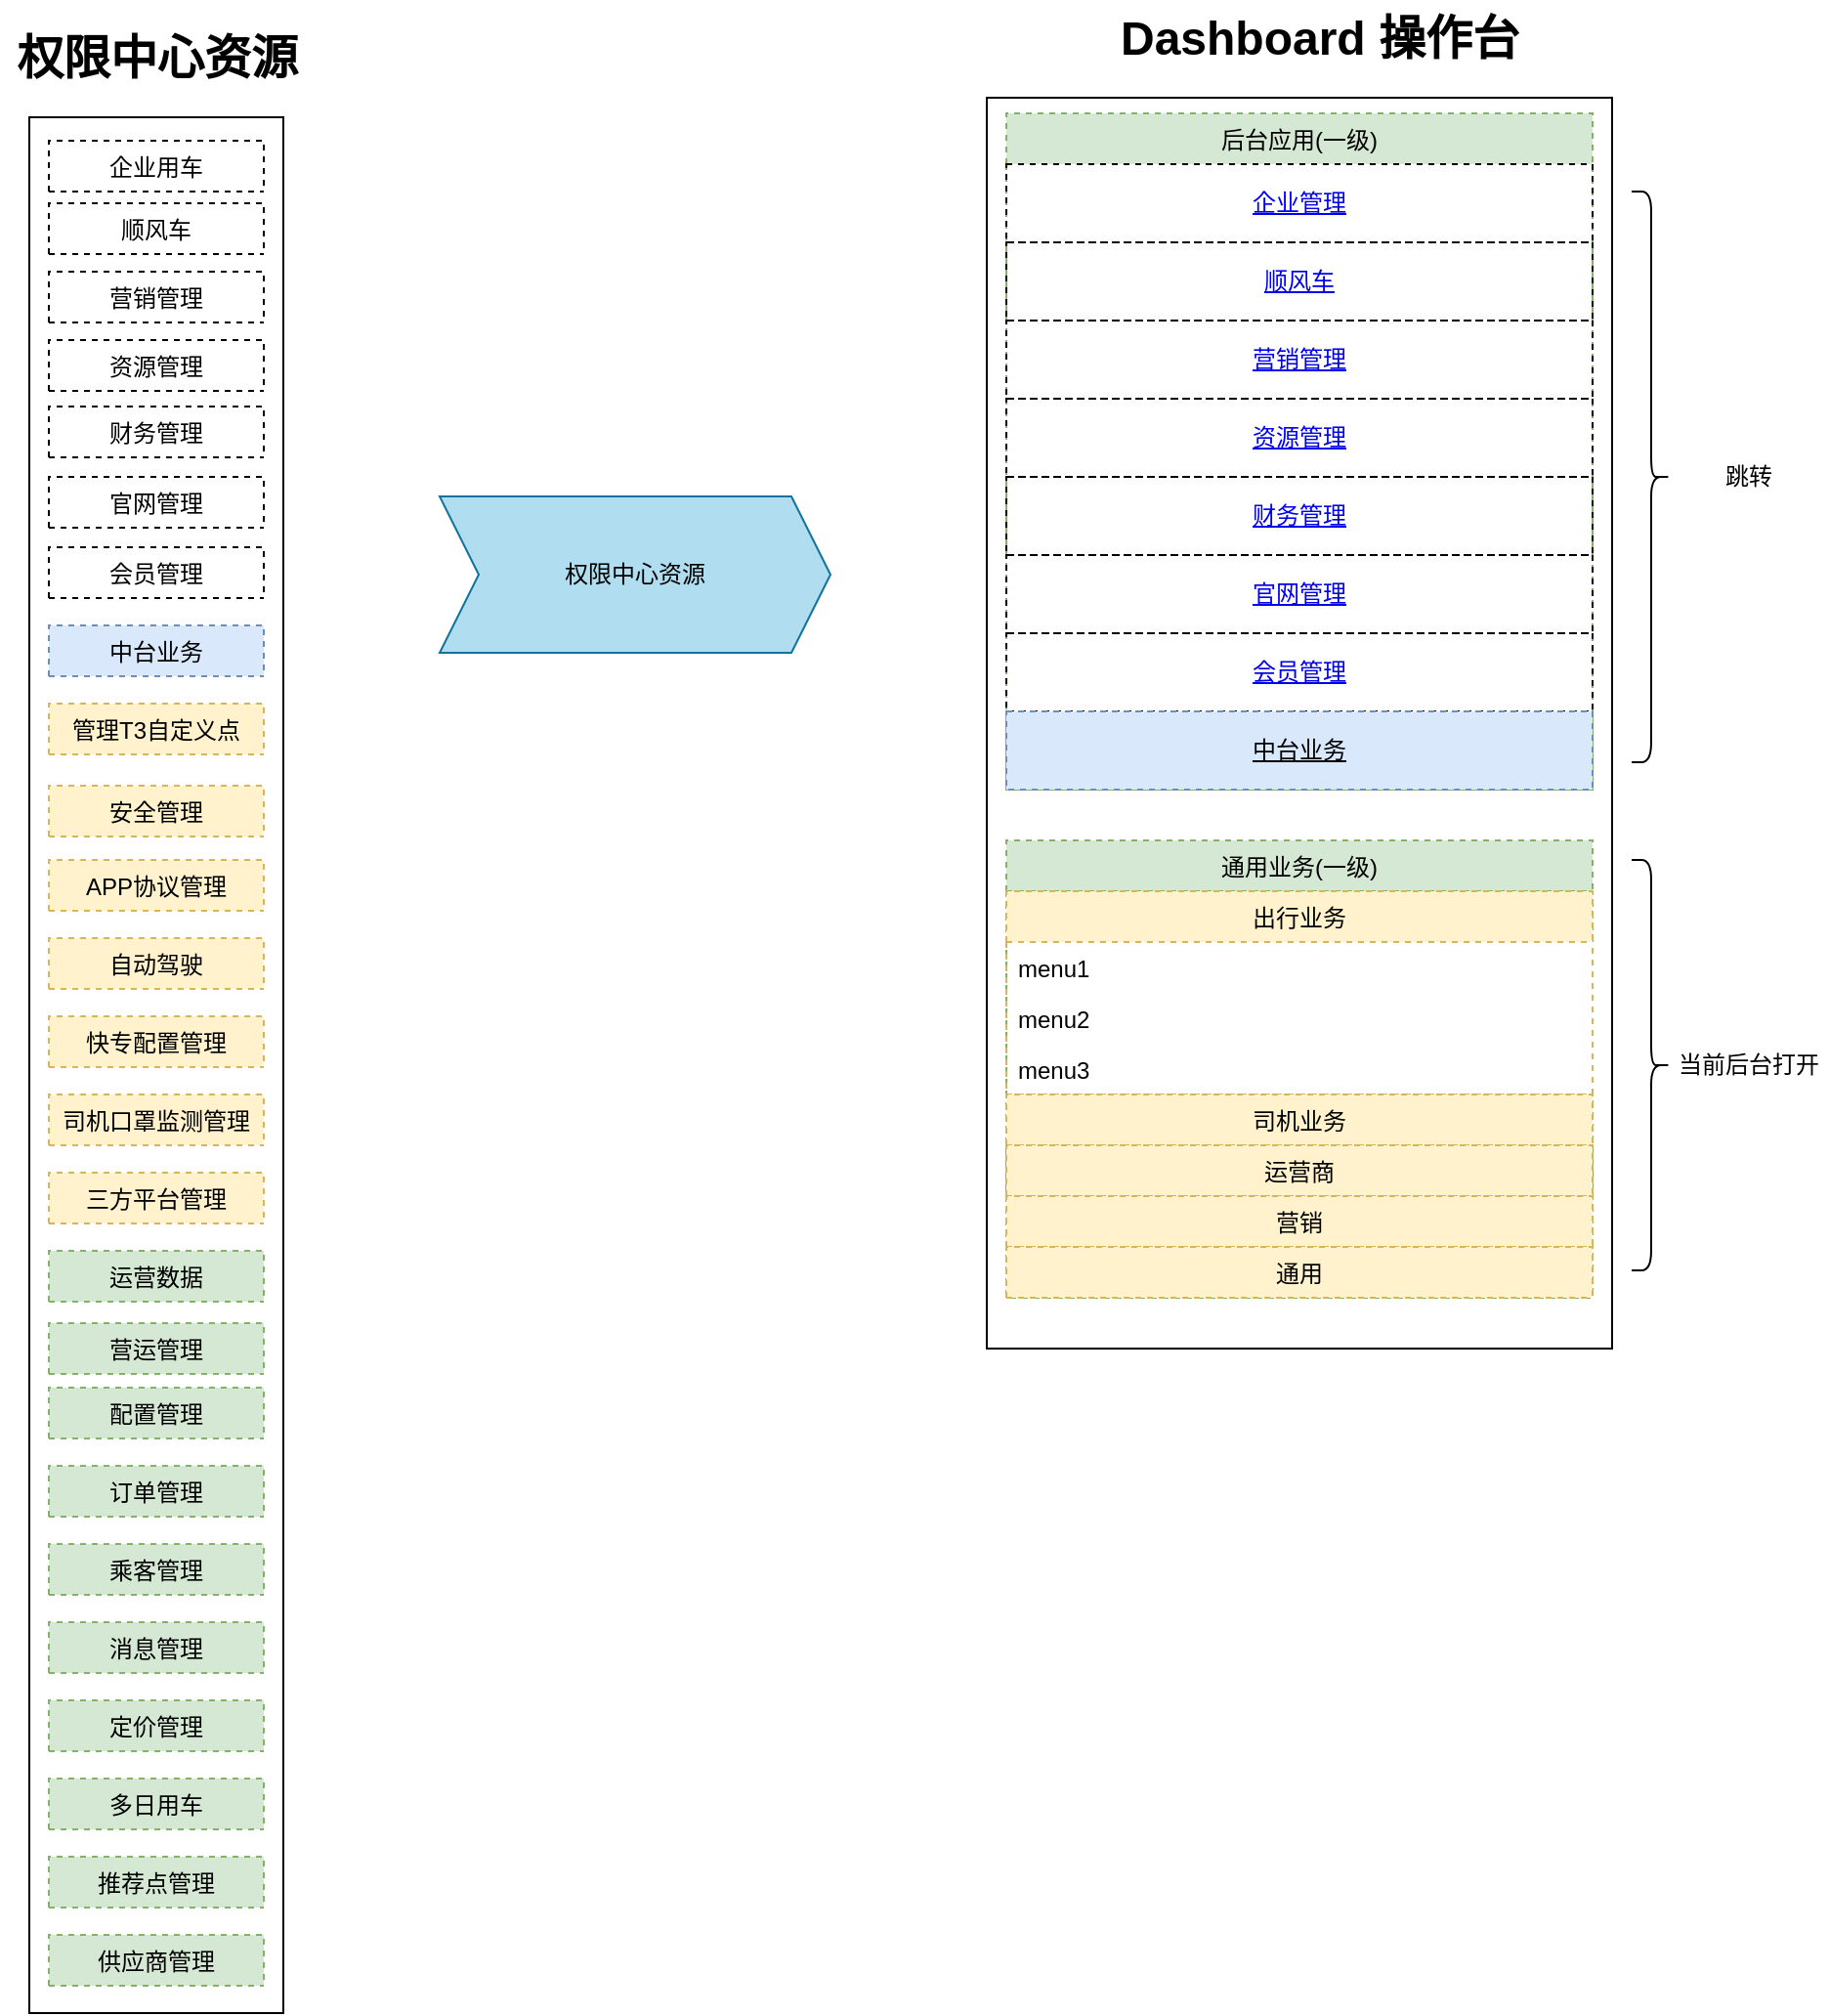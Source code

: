 <mxfile version="14.6.6" type="device"><diagram name="Page-1" id="9f46799a-70d6-7492-0946-bef42562c5a5"><mxGraphModel dx="1186" dy="1496" grid="1" gridSize="10" guides="1" tooltips="1" connect="1" arrows="1" fold="1" page="1" pageScale="1" pageWidth="1100" pageHeight="850" background="#ffffff" math="0" shadow="0"><root><mxCell id="0"/><mxCell id="1" parent="0"/><mxCell id="B4yOyPnlUr20ly3BL5Dv-3" value="" style="rounded=0;whiteSpace=wrap;html=1;" parent="1" vertex="1"><mxGeometry x="50" y="50" width="130" height="970" as="geometry"/></mxCell><mxCell id="B4yOyPnlUr20ly3BL5Dv-14" value="企业用车" style="swimlane;fontStyle=0;childLayout=stackLayout;horizontal=1;startSize=26;fillColor=none;horizontalStack=0;resizeParent=1;resizeParentMax=0;resizeLast=0;collapsible=1;marginBottom=0;dashed=1;" parent="1" vertex="1" collapsed="1"><mxGeometry x="60" y="62" width="110" height="26" as="geometry"><mxRectangle x="60" y="62" width="300" height="66" as="alternateBounds"/></mxGeometry></mxCell><UserObject label="企业用车" link="http://10.3.97.249/t3-web-companyLines/" id="B4yOyPnlUr20ly3BL5Dv-72"><mxCell style="text;html=1;strokeColor=none;fillColor=none;whiteSpace=wrap;align=right;verticalAlign=middle;fontColor=#0000EE;fontStyle=4;" parent="B4yOyPnlUr20ly3BL5Dv-14" vertex="1"><mxGeometry y="26" width="110" height="40" as="geometry"/></mxCell></UserObject><mxCell id="B4yOyPnlUr20ly3BL5Dv-48" value="顺风车" style="swimlane;fontStyle=0;childLayout=stackLayout;horizontal=1;startSize=26;fillColor=none;horizontalStack=0;resizeParent=1;resizeParentMax=0;resizeLast=0;collapsible=1;marginBottom=0;dashed=1;" parent="1" vertex="1" collapsed="1"><mxGeometry x="60" y="94" width="110" height="26" as="geometry"><mxRectangle x="60" y="130" width="300" height="66" as="alternateBounds"/></mxGeometry></mxCell><UserObject label="顺风车" link="https://www.draw.io" id="B4yOyPnlUr20ly3BL5Dv-77"><mxCell style="text;html=1;strokeColor=none;fillColor=none;whiteSpace=wrap;align=right;verticalAlign=middle;fontColor=#0000EE;fontStyle=4;" parent="B4yOyPnlUr20ly3BL5Dv-48" vertex="1"><mxGeometry y="26" width="110" height="40" as="geometry"/></mxCell></UserObject><mxCell id="B4yOyPnlUr20ly3BL5Dv-52" value="营销管理" style="swimlane;fontStyle=0;childLayout=stackLayout;horizontal=1;startSize=26;fillColor=none;horizontalStack=0;resizeParent=1;resizeParentMax=0;resizeLast=0;collapsible=1;marginBottom=0;dashed=1;" parent="1" vertex="1" collapsed="1"><mxGeometry x="60" y="129" width="110" height="26" as="geometry"><mxRectangle x="60" y="129" width="300" height="66" as="alternateBounds"/></mxGeometry></mxCell><UserObject label="营销管理" link="https://www.draw.io" id="B4yOyPnlUr20ly3BL5Dv-78"><mxCell style="text;html=1;strokeColor=none;fillColor=none;whiteSpace=wrap;align=right;verticalAlign=middle;fontColor=#0000EE;fontStyle=4;" parent="B4yOyPnlUr20ly3BL5Dv-52" vertex="1"><mxGeometry y="26" width="110" height="40" as="geometry"/></mxCell></UserObject><mxCell id="B4yOyPnlUr20ly3BL5Dv-56" value="资源管理" style="swimlane;fontStyle=0;childLayout=stackLayout;horizontal=1;startSize=26;fillColor=none;horizontalStack=0;resizeParent=1;resizeParentMax=0;resizeLast=0;collapsible=1;marginBottom=0;dashed=1;" parent="1" vertex="1" collapsed="1"><mxGeometry x="60" y="164" width="110" height="26" as="geometry"><mxRectangle x="60" y="200" width="300" height="66" as="alternateBounds"/></mxGeometry></mxCell><UserObject label="资源管理" link="https://www.draw.io" id="B4yOyPnlUr20ly3BL5Dv-79"><mxCell style="text;html=1;strokeColor=none;fillColor=none;whiteSpace=wrap;align=right;verticalAlign=middle;fontColor=#0000EE;fontStyle=4;" parent="B4yOyPnlUr20ly3BL5Dv-56" vertex="1"><mxGeometry y="26" width="110" height="40" as="geometry"/></mxCell></UserObject><mxCell id="B4yOyPnlUr20ly3BL5Dv-60" value="财务管理" style="swimlane;fontStyle=0;childLayout=stackLayout;horizontal=1;startSize=26;fillColor=none;horizontalStack=0;resizeParent=1;resizeParentMax=0;resizeLast=0;collapsible=1;marginBottom=0;dashed=1;" parent="1" vertex="1" collapsed="1"><mxGeometry x="60" y="198" width="110" height="26" as="geometry"><mxRectangle x="60" y="234" width="300" height="66" as="alternateBounds"/></mxGeometry></mxCell><UserObject label="财务管理" link="https://www.draw.io" id="B4yOyPnlUr20ly3BL5Dv-80"><mxCell style="text;html=1;strokeColor=none;fillColor=none;whiteSpace=wrap;align=right;verticalAlign=middle;fontColor=#0000EE;fontStyle=4;" parent="B4yOyPnlUr20ly3BL5Dv-60" vertex="1"><mxGeometry y="26" width="110" height="40" as="geometry"/></mxCell></UserObject><mxCell id="B4yOyPnlUr20ly3BL5Dv-64" value="官网管理" style="swimlane;fontStyle=0;childLayout=stackLayout;horizontal=1;startSize=26;fillColor=none;horizontalStack=0;resizeParent=1;resizeParentMax=0;resizeLast=0;collapsible=1;marginBottom=0;dashed=1;" parent="1" vertex="1" collapsed="1"><mxGeometry x="60" y="234" width="110" height="26" as="geometry"><mxRectangle x="60" y="270" width="300" height="66" as="alternateBounds"/></mxGeometry></mxCell><UserObject label="官网管理" link="https://www.draw.io" id="B4yOyPnlUr20ly3BL5Dv-81"><mxCell style="text;html=1;strokeColor=none;fillColor=none;whiteSpace=wrap;align=right;verticalAlign=middle;fontColor=#0000EE;fontStyle=4;" parent="B4yOyPnlUr20ly3BL5Dv-64" vertex="1"><mxGeometry y="26" width="110" height="40" as="geometry"/></mxCell></UserObject><mxCell id="B4yOyPnlUr20ly3BL5Dv-68" value="中台业务" style="swimlane;fontStyle=0;childLayout=stackLayout;horizontal=1;startSize=26;fillColor=#dae8fc;horizontalStack=0;resizeParent=1;resizeParentMax=0;resizeLast=0;collapsible=1;marginBottom=0;dashed=1;strokeColor=#6c8ebf;" parent="1" vertex="1" collapsed="1"><mxGeometry x="60" y="310" width="110" height="26" as="geometry"><mxRectangle x="60" y="310" width="300" height="66" as="alternateBounds"/></mxGeometry></mxCell><UserObject label="原通用业务" link="https://www.draw.io" id="B4yOyPnlUr20ly3BL5Dv-82"><mxCell style="text;html=1;strokeColor=none;fillColor=none;whiteSpace=wrap;align=right;verticalAlign=middle;fontColor=#0000EE;fontStyle=4;" parent="B4yOyPnlUr20ly3BL5Dv-68" vertex="1"><mxGeometry y="26" width="110" height="40" as="geometry"/></mxCell></UserObject><mxCell id="B4yOyPnlUr20ly3BL5Dv-83" value="管理T3自定义点" style="swimlane;fontStyle=0;childLayout=stackLayout;horizontal=1;startSize=26;fillColor=#fff2cc;horizontalStack=0;resizeParent=1;resizeParentMax=0;resizeLast=0;collapsible=1;marginBottom=0;dashed=1;strokeColor=#d6b656;" parent="1" vertex="1" collapsed="1"><mxGeometry x="60" y="350" width="110" height="26" as="geometry"><mxRectangle x="60" y="350" width="300" height="106" as="alternateBounds"/></mxGeometry></mxCell><UserObject label="自定义区域" link="https://www.draw.io" id="B4yOyPnlUr20ly3BL5Dv-84"><mxCell style="text;html=1;strokeColor=none;fillColor=none;whiteSpace=wrap;align=right;verticalAlign=middle;fontColor=#0000EE;fontStyle=4;" parent="B4yOyPnlUr20ly3BL5Dv-83" vertex="1"><mxGeometry y="26" width="110" height="40" as="geometry"/></mxCell></UserObject><UserObject label="自定义上车点" link="https://www.draw.io" id="B4yOyPnlUr20ly3BL5Dv-93"><mxCell style="text;html=1;strokeColor=none;fillColor=none;whiteSpace=wrap;align=right;verticalAlign=middle;fontColor=#0000EE;fontStyle=4;" parent="B4yOyPnlUr20ly3BL5Dv-83" vertex="1"><mxGeometry y="66" width="110" height="40" as="geometry"/></mxCell></UserObject><mxCell id="B4yOyPnlUr20ly3BL5Dv-90" value="安全管理" style="swimlane;fontStyle=0;childLayout=stackLayout;horizontal=1;startSize=26;fillColor=#fff2cc;horizontalStack=0;resizeParent=1;resizeParentMax=0;resizeLast=0;collapsible=1;marginBottom=0;dashed=1;strokeColor=#d6b656;" parent="1" vertex="1" collapsed="1"><mxGeometry x="60" y="392" width="110" height="26" as="geometry"><mxRectangle x="60" y="392" width="300" height="106" as="alternateBounds"/></mxGeometry></mxCell><UserObject label="行车事件规则" link="https://www.draw.io" id="B4yOyPnlUr20ly3BL5Dv-92"><mxCell style="text;html=1;strokeColor=none;fillColor=none;whiteSpace=wrap;align=right;verticalAlign=middle;fontColor=#0000EE;fontStyle=4;" parent="B4yOyPnlUr20ly3BL5Dv-90" vertex="1"><mxGeometry y="26" width="110" height="40" as="geometry"/></mxCell></UserObject><UserObject label="行车事件管理" link="https://www.draw.io" id="B4yOyPnlUr20ly3BL5Dv-91"><mxCell style="text;html=1;strokeColor=none;fillColor=none;whiteSpace=wrap;align=right;verticalAlign=middle;fontColor=#0000EE;fontStyle=4;" parent="B4yOyPnlUr20ly3BL5Dv-90" vertex="1"><mxGeometry y="66" width="110" height="40" as="geometry"/></mxCell></UserObject><mxCell id="B4yOyPnlUr20ly3BL5Dv-94" value="APP协议管理" style="swimlane;fontStyle=0;childLayout=stackLayout;horizontal=1;startSize=26;fillColor=#fff2cc;horizontalStack=0;resizeParent=1;resizeParentMax=0;resizeLast=0;collapsible=1;marginBottom=0;dashed=1;strokeColor=#d6b656;" parent="1" vertex="1" collapsed="1"><mxGeometry x="60" y="430" width="110" height="26" as="geometry"><mxRectangle x="60" y="430" width="300" height="106" as="alternateBounds"/></mxGeometry></mxCell><UserObject label="目录管理" link="https://www.draw.io" id="B4yOyPnlUr20ly3BL5Dv-95"><mxCell style="text;html=1;strokeColor=none;fillColor=none;whiteSpace=wrap;align=right;verticalAlign=middle;fontColor=#0000EE;fontStyle=4;" parent="B4yOyPnlUr20ly3BL5Dv-94" vertex="1"><mxGeometry y="26" width="110" height="40" as="geometry"/></mxCell></UserObject><UserObject label="协议管理" link="https://www.draw.io" id="B4yOyPnlUr20ly3BL5Dv-96"><mxCell style="text;html=1;strokeColor=none;fillColor=none;whiteSpace=wrap;align=right;verticalAlign=middle;fontColor=#0000EE;fontStyle=4;" parent="B4yOyPnlUr20ly3BL5Dv-94" vertex="1"><mxGeometry y="66" width="110" height="40" as="geometry"/></mxCell></UserObject><mxCell id="B4yOyPnlUr20ly3BL5Dv-101" value="自动驾驶" style="swimlane;fontStyle=0;childLayout=stackLayout;horizontal=1;startSize=26;fillColor=#fff2cc;horizontalStack=0;resizeParent=1;resizeParentMax=0;resizeLast=0;collapsible=1;marginBottom=0;dashed=1;strokeColor=#d6b656;" parent="1" vertex="1" collapsed="1"><mxGeometry x="60" y="470" width="110" height="26" as="geometry"><mxRectangle x="60" y="470" width="300" height="106" as="alternateBounds"/></mxGeometry></mxCell><UserObject label="区域管理" link="https://www.draw.io" id="B4yOyPnlUr20ly3BL5Dv-102"><mxCell style="text;html=1;strokeColor=none;fillColor=none;whiteSpace=wrap;align=right;verticalAlign=middle;fontColor=#0000EE;fontStyle=4;" parent="B4yOyPnlUr20ly3BL5Dv-101" vertex="1"><mxGeometry y="26" width="110" height="40" as="geometry"/></mxCell></UserObject><UserObject label="用户群管理" link="https://www.draw.io" id="B4yOyPnlUr20ly3BL5Dv-103"><mxCell style="text;html=1;strokeColor=none;fillColor=none;whiteSpace=wrap;align=right;verticalAlign=middle;fontColor=#0000EE;fontStyle=4;" parent="B4yOyPnlUr20ly3BL5Dv-101" vertex="1"><mxGeometry y="66" width="110" height="40" as="geometry"/></mxCell></UserObject><mxCell id="B4yOyPnlUr20ly3BL5Dv-107" value="快专配置管理" style="swimlane;fontStyle=0;childLayout=stackLayout;horizontal=1;startSize=26;fillColor=#fff2cc;horizontalStack=0;resizeParent=1;resizeParentMax=0;resizeLast=0;collapsible=1;marginBottom=0;dashed=1;strokeColor=#d6b656;" parent="1" vertex="1" collapsed="1"><mxGeometry x="60" y="510" width="110" height="26" as="geometry"><mxRectangle x="60" y="510" width="300" height="66" as="alternateBounds"/></mxGeometry></mxCell><UserObject label="取消原因管理" link="https://www.draw.io" id="B4yOyPnlUr20ly3BL5Dv-108"><mxCell style="text;html=1;strokeColor=none;fillColor=none;whiteSpace=wrap;align=right;verticalAlign=middle;fontColor=#0000EE;fontStyle=4;" parent="B4yOyPnlUr20ly3BL5Dv-107" vertex="1"><mxGeometry y="26" width="110" height="40" as="geometry"/></mxCell></UserObject><mxCell id="B4yOyPnlUr20ly3BL5Dv-110" value="司机口罩监测管理" style="swimlane;fontStyle=0;childLayout=stackLayout;horizontal=1;startSize=26;fillColor=#fff2cc;horizontalStack=0;resizeParent=1;resizeParentMax=0;resizeLast=0;collapsible=1;marginBottom=0;dashed=1;strokeColor=#d6b656;" parent="1" vertex="1" collapsed="1"><mxGeometry x="60" y="550" width="110" height="26" as="geometry"><mxRectangle x="60" y="550" width="300" height="106" as="alternateBounds"/></mxGeometry></mxCell><UserObject label="汇总统计数据" link="https://www.draw.io" id="B4yOyPnlUr20ly3BL5Dv-111"><mxCell style="text;html=1;strokeColor=none;fillColor=none;whiteSpace=wrap;align=right;verticalAlign=middle;fontColor=#0000EE;fontStyle=4;" parent="B4yOyPnlUr20ly3BL5Dv-110" vertex="1"><mxGeometry y="26" width="110" height="40" as="geometry"/></mxCell></UserObject><UserObject label="详细数据" link="https://www.draw.io" id="B4yOyPnlUr20ly3BL5Dv-112"><mxCell style="text;html=1;strokeColor=none;fillColor=none;whiteSpace=wrap;align=right;verticalAlign=middle;fontColor=#0000EE;fontStyle=4;" parent="B4yOyPnlUr20ly3BL5Dv-110" vertex="1"><mxGeometry y="66" width="110" height="40" as="geometry"/></mxCell></UserObject><mxCell id="B4yOyPnlUr20ly3BL5Dv-113" value="三方平台管理" style="swimlane;fontStyle=0;childLayout=stackLayout;horizontal=1;startSize=26;fillColor=#fff2cc;horizontalStack=0;resizeParent=1;resizeParentMax=0;resizeLast=0;collapsible=1;marginBottom=0;dashed=1;strokeColor=#d6b656;" parent="1" vertex="1" collapsed="1"><mxGeometry x="60" y="590" width="110" height="26" as="geometry"><mxRectangle x="60" y="590" width="300" height="106" as="alternateBounds"/></mxGeometry></mxCell><UserObject label="电子围栏过滤管理" link="https://www.draw.io" id="B4yOyPnlUr20ly3BL5Dv-114"><mxCell style="text;html=1;strokeColor=none;fillColor=none;whiteSpace=wrap;align=right;verticalAlign=middle;fontColor=#0000EE;fontStyle=4;" parent="B4yOyPnlUr20ly3BL5Dv-113" vertex="1"><mxGeometry y="26" width="110" height="40" as="geometry"/></mxCell></UserObject><UserObject label="三方平台开城管理" link="https://www.draw.io" id="B4yOyPnlUr20ly3BL5Dv-115"><mxCell style="text;html=1;strokeColor=none;fillColor=none;whiteSpace=wrap;align=right;verticalAlign=middle;fontColor=#0000EE;fontStyle=4;" parent="B4yOyPnlUr20ly3BL5Dv-113" vertex="1"><mxGeometry y="66" width="110" height="40" as="geometry"/></mxCell></UserObject><mxCell id="B4yOyPnlUr20ly3BL5Dv-118" value="运营数据" style="swimlane;fontStyle=0;childLayout=stackLayout;horizontal=1;startSize=26;fillColor=#d5e8d4;horizontalStack=0;resizeParent=1;resizeParentMax=0;resizeLast=0;collapsible=1;marginBottom=0;dashed=1;strokeColor=#82b366;" parent="1" vertex="1" collapsed="1"><mxGeometry x="60" y="630" width="110" height="26" as="geometry"><mxRectangle x="280" y="510" width="300" height="66" as="alternateBounds"/></mxGeometry></mxCell><UserObject label="运营地图" link="https://www.draw.io" id="B4yOyPnlUr20ly3BL5Dv-119"><mxCell style="text;html=1;strokeColor=none;fillColor=none;whiteSpace=wrap;align=right;verticalAlign=middle;fontColor=#0000EE;fontStyle=4;" parent="B4yOyPnlUr20ly3BL5Dv-118" vertex="1"><mxGeometry y="26" width="110" height="40" as="geometry"/></mxCell></UserObject><mxCell id="B4yOyPnlUr20ly3BL5Dv-130" value="营运管理" style="swimlane;fontStyle=0;childLayout=stackLayout;horizontal=1;startSize=26;fillColor=#d5e8d4;horizontalStack=0;resizeParent=1;resizeParentMax=0;resizeLast=0;collapsible=1;marginBottom=0;dashed=1;strokeColor=#82b366;" parent="1" vertex="1" collapsed="1"><mxGeometry x="60" y="667" width="110" height="26" as="geometry"><mxRectangle x="280" y="510" width="300" height="66" as="alternateBounds"/></mxGeometry></mxCell><UserObject label="运营地图" link="https://www.draw.io" id="B4yOyPnlUr20ly3BL5Dv-131"><mxCell style="text;html=1;strokeColor=none;fillColor=none;whiteSpace=wrap;align=right;verticalAlign=middle;fontColor=#0000EE;fontStyle=4;" parent="B4yOyPnlUr20ly3BL5Dv-130" vertex="1"><mxGeometry y="26" width="110" height="40" as="geometry"/></mxCell></UserObject><mxCell id="B4yOyPnlUr20ly3BL5Dv-133" value="配置管理" style="swimlane;fontStyle=0;childLayout=stackLayout;horizontal=1;startSize=26;fillColor=#d5e8d4;horizontalStack=0;resizeParent=1;resizeParentMax=0;resizeLast=0;collapsible=1;marginBottom=0;dashed=1;strokeColor=#82b366;" parent="1" vertex="1" collapsed="1"><mxGeometry x="60" y="700" width="110" height="26" as="geometry"><mxRectangle x="280" y="510" width="300" height="66" as="alternateBounds"/></mxGeometry></mxCell><UserObject label="运营地图" link="https://www.draw.io" id="B4yOyPnlUr20ly3BL5Dv-134"><mxCell style="text;html=1;strokeColor=none;fillColor=none;whiteSpace=wrap;align=right;verticalAlign=middle;fontColor=#0000EE;fontStyle=4;" parent="B4yOyPnlUr20ly3BL5Dv-133" vertex="1"><mxGeometry y="26" width="110" height="40" as="geometry"/></mxCell></UserObject><mxCell id="B4yOyPnlUr20ly3BL5Dv-135" value="订单管理" style="swimlane;fontStyle=0;childLayout=stackLayout;horizontal=1;startSize=26;fillColor=#d5e8d4;horizontalStack=0;resizeParent=1;resizeParentMax=0;resizeLast=0;collapsible=1;marginBottom=0;dashed=1;strokeColor=#82b366;" parent="1" vertex="1" collapsed="1"><mxGeometry x="60" y="740" width="110" height="26" as="geometry"><mxRectangle x="60" y="740" width="300" height="66" as="alternateBounds"/></mxGeometry></mxCell><UserObject label="运营地图" link="https://www.draw.io" id="B4yOyPnlUr20ly3BL5Dv-136"><mxCell style="text;html=1;strokeColor=none;fillColor=none;whiteSpace=wrap;align=right;verticalAlign=middle;fontColor=#0000EE;fontStyle=4;" parent="B4yOyPnlUr20ly3BL5Dv-135" vertex="1"><mxGeometry y="26" width="110" height="40" as="geometry"/></mxCell></UserObject><mxCell id="B4yOyPnlUr20ly3BL5Dv-137" value="乘客管理" style="swimlane;fontStyle=0;childLayout=stackLayout;horizontal=1;startSize=26;fillColor=#d5e8d4;horizontalStack=0;resizeParent=1;resizeParentMax=0;resizeLast=0;collapsible=1;marginBottom=0;dashed=1;strokeColor=#82b366;" parent="1" vertex="1" collapsed="1"><mxGeometry x="60" y="780" width="110" height="26" as="geometry"><mxRectangle x="280" y="510" width="300" height="66" as="alternateBounds"/></mxGeometry></mxCell><UserObject label="运营地图" link="https://www.draw.io" id="B4yOyPnlUr20ly3BL5Dv-138"><mxCell style="text;html=1;strokeColor=none;fillColor=none;whiteSpace=wrap;align=right;verticalAlign=middle;fontColor=#0000EE;fontStyle=4;" parent="B4yOyPnlUr20ly3BL5Dv-137" vertex="1"><mxGeometry y="26" width="110" height="40" as="geometry"/></mxCell></UserObject><mxCell id="B4yOyPnlUr20ly3BL5Dv-139" value="消息管理" style="swimlane;fontStyle=0;childLayout=stackLayout;horizontal=1;startSize=26;fillColor=#d5e8d4;horizontalStack=0;resizeParent=1;resizeParentMax=0;resizeLast=0;collapsible=1;marginBottom=0;dashed=1;strokeColor=#82b366;" parent="1" vertex="1" collapsed="1"><mxGeometry x="60" y="820" width="110" height="26" as="geometry"><mxRectangle x="280" y="510" width="300" height="66" as="alternateBounds"/></mxGeometry></mxCell><UserObject label="运营地图" link="https://www.draw.io" id="B4yOyPnlUr20ly3BL5Dv-140"><mxCell style="text;html=1;strokeColor=none;fillColor=none;whiteSpace=wrap;align=right;verticalAlign=middle;fontColor=#0000EE;fontStyle=4;" parent="B4yOyPnlUr20ly3BL5Dv-139" vertex="1"><mxGeometry y="26" width="110" height="40" as="geometry"/></mxCell></UserObject><mxCell id="B4yOyPnlUr20ly3BL5Dv-141" value="定价管理" style="swimlane;fontStyle=0;childLayout=stackLayout;horizontal=1;startSize=26;fillColor=#d5e8d4;horizontalStack=0;resizeParent=1;resizeParentMax=0;resizeLast=0;collapsible=1;marginBottom=0;dashed=1;strokeColor=#82b366;" parent="1" vertex="1" collapsed="1"><mxGeometry x="60" y="860" width="110" height="26" as="geometry"><mxRectangle x="280" y="510" width="300" height="66" as="alternateBounds"/></mxGeometry></mxCell><UserObject label="运营地图" link="https://www.draw.io" id="B4yOyPnlUr20ly3BL5Dv-142"><mxCell style="text;html=1;strokeColor=none;fillColor=none;whiteSpace=wrap;align=right;verticalAlign=middle;fontColor=#0000EE;fontStyle=4;" parent="B4yOyPnlUr20ly3BL5Dv-141" vertex="1"><mxGeometry y="26" width="110" height="40" as="geometry"/></mxCell></UserObject><mxCell id="B4yOyPnlUr20ly3BL5Dv-143" value="多日用车" style="swimlane;fontStyle=0;childLayout=stackLayout;horizontal=1;startSize=26;fillColor=#d5e8d4;horizontalStack=0;resizeParent=1;resizeParentMax=0;resizeLast=0;collapsible=1;marginBottom=0;dashed=1;strokeColor=#82b366;" parent="1" vertex="1" collapsed="1"><mxGeometry x="60" y="900" width="110" height="26" as="geometry"><mxRectangle x="280" y="510" width="300" height="66" as="alternateBounds"/></mxGeometry></mxCell><UserObject label="运营地图" link="https://www.draw.io" id="B4yOyPnlUr20ly3BL5Dv-144"><mxCell style="text;html=1;strokeColor=none;fillColor=none;whiteSpace=wrap;align=right;verticalAlign=middle;fontColor=#0000EE;fontStyle=4;" parent="B4yOyPnlUr20ly3BL5Dv-143" vertex="1"><mxGeometry y="26" width="110" height="40" as="geometry"/></mxCell></UserObject><mxCell id="B4yOyPnlUr20ly3BL5Dv-145" value="推荐点管理" style="swimlane;fontStyle=0;childLayout=stackLayout;horizontal=1;startSize=26;fillColor=#d5e8d4;horizontalStack=0;resizeParent=1;resizeParentMax=0;resizeLast=0;collapsible=1;marginBottom=0;dashed=1;strokeColor=#82b366;" parent="1" vertex="1" collapsed="1"><mxGeometry x="60" y="940" width="110" height="26" as="geometry"><mxRectangle x="280" y="510" width="300" height="66" as="alternateBounds"/></mxGeometry></mxCell><UserObject label="运营地图" link="https://www.draw.io" id="B4yOyPnlUr20ly3BL5Dv-146"><mxCell style="text;html=1;strokeColor=none;fillColor=none;whiteSpace=wrap;align=right;verticalAlign=middle;fontColor=#0000EE;fontStyle=4;" parent="B4yOyPnlUr20ly3BL5Dv-145" vertex="1"><mxGeometry y="26" width="110" height="40" as="geometry"/></mxCell></UserObject><mxCell id="B4yOyPnlUr20ly3BL5Dv-147" value="供应商管理" style="swimlane;fontStyle=0;childLayout=stackLayout;horizontal=1;startSize=26;fillColor=#d5e8d4;horizontalStack=0;resizeParent=1;resizeParentMax=0;resizeLast=0;collapsible=1;marginBottom=0;dashed=1;strokeColor=#82b366;" parent="1" vertex="1" collapsed="1"><mxGeometry x="60" y="980" width="110" height="26" as="geometry"><mxRectangle x="280" y="510" width="300" height="66" as="alternateBounds"/></mxGeometry></mxCell><UserObject label="运营地图" link="https://www.draw.io" id="B4yOyPnlUr20ly3BL5Dv-148"><mxCell style="text;html=1;strokeColor=none;fillColor=none;whiteSpace=wrap;align=right;verticalAlign=middle;fontColor=#0000EE;fontStyle=4;" parent="B4yOyPnlUr20ly3BL5Dv-147" vertex="1"><mxGeometry y="26" width="110" height="40" as="geometry"/></mxCell></UserObject><mxCell id="B4yOyPnlUr20ly3BL5Dv-176" value="" style="rounded=0;whiteSpace=wrap;html=1;" parent="1" vertex="1"><mxGeometry x="540" y="40" width="320" height="640" as="geometry"/></mxCell><mxCell id="B4yOyPnlUr20ly3BL5Dv-177" value="后台应用(一级)" style="swimlane;fontStyle=0;childLayout=stackLayout;horizontal=1;startSize=26;fillColor=#d5e8d4;horizontalStack=0;resizeParent=1;resizeParentMax=0;resizeLast=0;collapsible=1;marginBottom=0;dashed=1;strokeColor=#82b366;" parent="1" vertex="1"><mxGeometry x="550" y="48" width="300" height="346" as="geometry"><mxRectangle x="680" y="128" width="110" height="26" as="alternateBounds"/></mxGeometry></mxCell><UserObject label="企业管理" link="http://10.3.97.249/t3-web-companyLines/" id="B4yOyPnlUr20ly3BL5Dv-178"><mxCell style="text;html=1;fillColor=none;whiteSpace=wrap;align=center;verticalAlign=middle;fontColor=#0000EE;fontStyle=4;dashed=1;strokeColor=#000000;" parent="B4yOyPnlUr20ly3BL5Dv-177" vertex="1"><mxGeometry y="26" width="300" height="40" as="geometry"/></mxCell></UserObject><UserObject label="顺风车" link="http://10.3.97.249/t3-web-companyLines/" id="B4yOyPnlUr20ly3BL5Dv-248"><mxCell style="text;html=1;fillColor=none;whiteSpace=wrap;align=center;verticalAlign=middle;fontColor=#0000EE;fontStyle=4;dashed=1;strokeColor=#000000;" parent="B4yOyPnlUr20ly3BL5Dv-177" vertex="1"><mxGeometry y="66" width="300" height="40" as="geometry"/></mxCell></UserObject><UserObject label="营销管理" link="http://10.3.97.249/t3-web-companyLines/" id="B4yOyPnlUr20ly3BL5Dv-252"><mxCell style="text;html=1;fillColor=none;whiteSpace=wrap;align=center;verticalAlign=middle;fontColor=#0000EE;fontStyle=4;dashed=1;strokeColor=#000000;" parent="B4yOyPnlUr20ly3BL5Dv-177" vertex="1"><mxGeometry y="106" width="300" height="40" as="geometry"/></mxCell></UserObject><UserObject label="资源管理" link="http://10.3.97.249/t3-web-companyLines/" id="B4yOyPnlUr20ly3BL5Dv-250"><mxCell style="text;html=1;fillColor=none;whiteSpace=wrap;align=center;verticalAlign=middle;fontColor=#0000EE;fontStyle=4;dashed=1;strokeColor=#000000;" parent="B4yOyPnlUr20ly3BL5Dv-177" vertex="1"><mxGeometry y="146" width="300" height="40" as="geometry"/></mxCell></UserObject><UserObject label="财务管理" link="http://10.3.97.249/t3-web-companyLines/" id="B4yOyPnlUr20ly3BL5Dv-255"><mxCell style="text;html=1;fillColor=none;whiteSpace=wrap;align=center;verticalAlign=middle;fontColor=#0000EE;fontStyle=4;dashed=1;strokeColor=#000000;" parent="B4yOyPnlUr20ly3BL5Dv-177" vertex="1"><mxGeometry y="186" width="300" height="40" as="geometry"/></mxCell></UserObject><UserObject label="官网管理" link="http://10.3.97.249/t3-web-companyLines/" id="B4yOyPnlUr20ly3BL5Dv-256"><mxCell style="text;html=1;fillColor=none;whiteSpace=wrap;align=center;verticalAlign=middle;fontColor=#0000EE;fontStyle=4;dashed=1;strokeColor=#000000;" parent="B4yOyPnlUr20ly3BL5Dv-177" vertex="1"><mxGeometry y="226" width="300" height="40" as="geometry"/></mxCell></UserObject><UserObject label="会员管理" link="http://10.3.97.249/t3-web-companyLines/" id="B4yOyPnlUr20ly3BL5Dv-257"><mxCell style="text;html=1;fillColor=none;whiteSpace=wrap;align=center;verticalAlign=middle;fontColor=#0000EE;fontStyle=4;dashed=1;strokeColor=#000000;" parent="B4yOyPnlUr20ly3BL5Dv-177" vertex="1"><mxGeometry y="266" width="300" height="40" as="geometry"/></mxCell></UserObject><UserObject label="中台业务" link="http://10.3.97.249/t3-web-companyLines/" id="B4yOyPnlUr20ly3BL5Dv-249"><mxCell style="text;html=1;fillColor=#dae8fc;whiteSpace=wrap;align=center;verticalAlign=middle;fontStyle=4;dashed=1;strokeColor=#6c8ebf;" parent="B4yOyPnlUr20ly3BL5Dv-177" vertex="1"><mxGeometry y="306" width="300" height="40" as="geometry"/></mxCell></UserObject><mxCell id="B4yOyPnlUr20ly3BL5Dv-253" value="会员管理" style="swimlane;fontStyle=0;childLayout=stackLayout;horizontal=1;startSize=26;fillColor=none;horizontalStack=0;resizeParent=1;resizeParentMax=0;resizeLast=0;collapsible=1;marginBottom=0;dashed=1;" parent="1" vertex="1" collapsed="1"><mxGeometry x="60" y="270" width="110" height="26" as="geometry"><mxRectangle x="60" y="98" width="300" height="66" as="alternateBounds"/></mxGeometry></mxCell><UserObject label="企业用车" link="http://10.3.97.249/t3-web-companyLines/" id="B4yOyPnlUr20ly3BL5Dv-254"><mxCell style="text;html=1;strokeColor=none;fillColor=none;whiteSpace=wrap;align=right;verticalAlign=middle;fontColor=#0000EE;fontStyle=4;" parent="B4yOyPnlUr20ly3BL5Dv-253" vertex="1"><mxGeometry y="26" width="110" height="40" as="geometry"/></mxCell></UserObject><mxCell id="B4yOyPnlUr20ly3BL5Dv-270" value="通用业务(一级)" style="swimlane;fontStyle=0;childLayout=stackLayout;horizontal=1;startSize=26;fillColor=#d5e8d4;horizontalStack=0;resizeParent=1;resizeParentMax=0;resizeLast=0;collapsible=1;marginBottom=0;dashed=1;strokeColor=#82b366;" parent="1" vertex="1"><mxGeometry x="550" y="420" width="300" height="234" as="geometry"><mxRectangle x="820" y="470" width="110" height="26" as="alternateBounds"/></mxGeometry></mxCell><mxCell id="B4yOyPnlUr20ly3BL5Dv-376" value="出行业务" style="swimlane;fontStyle=0;childLayout=stackLayout;horizontal=1;startSize=26;fillColor=#fff2cc;horizontalStack=0;resizeParent=1;resizeParentMax=0;resizeLast=0;collapsible=1;marginBottom=0;dashed=1;strokeColor=#d6b656;align=center;" parent="B4yOyPnlUr20ly3BL5Dv-270" vertex="1"><mxGeometry y="26" width="300" height="104" as="geometry"><mxRectangle y="26" width="300" height="26" as="alternateBounds"/></mxGeometry></mxCell><mxCell id="B4yOyPnlUr20ly3BL5Dv-377" value="menu1" style="text;strokeColor=none;fillColor=none;align=left;verticalAlign=top;spacingLeft=4;spacingRight=4;overflow=hidden;rotatable=0;points=[[0,0.5],[1,0.5]];portConstraint=eastwest;" parent="B4yOyPnlUr20ly3BL5Dv-376" vertex="1"><mxGeometry y="26" width="300" height="26" as="geometry"/></mxCell><mxCell id="B4yOyPnlUr20ly3BL5Dv-378" value="menu2" style="text;strokeColor=none;fillColor=none;align=left;verticalAlign=top;spacingLeft=4;spacingRight=4;overflow=hidden;rotatable=0;points=[[0,0.5],[1,0.5]];portConstraint=eastwest;" parent="B4yOyPnlUr20ly3BL5Dv-376" vertex="1"><mxGeometry y="52" width="300" height="26" as="geometry"/></mxCell><mxCell id="B4yOyPnlUr20ly3BL5Dv-379" value="menu3" style="text;strokeColor=none;fillColor=none;align=left;verticalAlign=top;spacingLeft=4;spacingRight=4;overflow=hidden;rotatable=0;points=[[0,0.5],[1,0.5]];portConstraint=eastwest;" parent="B4yOyPnlUr20ly3BL5Dv-376" vertex="1"><mxGeometry y="78" width="300" height="26" as="geometry"/></mxCell><mxCell id="B4yOyPnlUr20ly3BL5Dv-372" value="司机业务" style="swimlane;fontStyle=0;childLayout=stackLayout;horizontal=1;startSize=26;fillColor=#fff2cc;horizontalStack=0;resizeParent=1;resizeParentMax=0;resizeLast=0;collapsible=1;marginBottom=0;dashed=1;strokeColor=#d6b656;align=center;" parent="B4yOyPnlUr20ly3BL5Dv-270" vertex="1" collapsed="1"><mxGeometry y="130" width="300" height="26" as="geometry"><mxRectangle y="52" width="300" height="104" as="alternateBounds"/></mxGeometry></mxCell><mxCell id="B4yOyPnlUr20ly3BL5Dv-373" value="menu1" style="text;strokeColor=none;fillColor=none;align=left;verticalAlign=top;spacingLeft=4;spacingRight=4;overflow=hidden;rotatable=0;points=[[0,0.5],[1,0.5]];portConstraint=eastwest;" parent="B4yOyPnlUr20ly3BL5Dv-372" vertex="1"><mxGeometry y="26" width="300" height="26" as="geometry"/></mxCell><mxCell id="B4yOyPnlUr20ly3BL5Dv-374" value="menu2" style="text;strokeColor=none;fillColor=none;align=left;verticalAlign=top;spacingLeft=4;spacingRight=4;overflow=hidden;rotatable=0;points=[[0,0.5],[1,0.5]];portConstraint=eastwest;" parent="B4yOyPnlUr20ly3BL5Dv-372" vertex="1"><mxGeometry y="52" width="300" height="26" as="geometry"/></mxCell><mxCell id="B4yOyPnlUr20ly3BL5Dv-375" value="menu3" style="text;strokeColor=none;fillColor=none;align=left;verticalAlign=top;spacingLeft=4;spacingRight=4;overflow=hidden;rotatable=0;points=[[0,0.5],[1,0.5]];portConstraint=eastwest;" parent="B4yOyPnlUr20ly3BL5Dv-372" vertex="1"><mxGeometry y="78" width="300" height="26" as="geometry"/></mxCell><mxCell id="B4yOyPnlUr20ly3BL5Dv-368" value="运营商" style="swimlane;fontStyle=0;childLayout=stackLayout;horizontal=1;startSize=26;fillColor=#fff2cc;horizontalStack=0;resizeParent=1;resizeParentMax=0;resizeLast=0;collapsible=1;marginBottom=0;dashed=1;strokeColor=#d6b656;align=center;" parent="B4yOyPnlUr20ly3BL5Dv-270" vertex="1" collapsed="1"><mxGeometry y="156" width="300" height="26" as="geometry"><mxRectangle y="78" width="300" height="104" as="alternateBounds"/></mxGeometry></mxCell><mxCell id="B4yOyPnlUr20ly3BL5Dv-369" value="menu1" style="text;strokeColor=none;fillColor=none;align=left;verticalAlign=top;spacingLeft=4;spacingRight=4;overflow=hidden;rotatable=0;points=[[0,0.5],[1,0.5]];portConstraint=eastwest;" parent="B4yOyPnlUr20ly3BL5Dv-368" vertex="1"><mxGeometry y="26" width="300" height="26" as="geometry"/></mxCell><mxCell id="B4yOyPnlUr20ly3BL5Dv-370" value="menu2" style="text;strokeColor=none;fillColor=none;align=left;verticalAlign=top;spacingLeft=4;spacingRight=4;overflow=hidden;rotatable=0;points=[[0,0.5],[1,0.5]];portConstraint=eastwest;" parent="B4yOyPnlUr20ly3BL5Dv-368" vertex="1"><mxGeometry y="52" width="300" height="26" as="geometry"/></mxCell><mxCell id="B4yOyPnlUr20ly3BL5Dv-371" value="menu3" style="text;strokeColor=none;fillColor=none;align=left;verticalAlign=top;spacingLeft=4;spacingRight=4;overflow=hidden;rotatable=0;points=[[0,0.5],[1,0.5]];portConstraint=eastwest;" parent="B4yOyPnlUr20ly3BL5Dv-368" vertex="1"><mxGeometry y="78" width="300" height="26" as="geometry"/></mxCell><mxCell id="B4yOyPnlUr20ly3BL5Dv-364" value="营销" style="swimlane;fontStyle=0;childLayout=stackLayout;horizontal=1;startSize=26;fillColor=#fff2cc;horizontalStack=0;resizeParent=1;resizeParentMax=0;resizeLast=0;collapsible=1;marginBottom=0;dashed=1;strokeColor=#d6b656;align=center;" parent="B4yOyPnlUr20ly3BL5Dv-270" vertex="1" collapsed="1"><mxGeometry y="182" width="300" height="26" as="geometry"><mxRectangle y="104" width="300" height="104" as="alternateBounds"/></mxGeometry></mxCell><mxCell id="B4yOyPnlUr20ly3BL5Dv-365" value="menu1" style="text;strokeColor=none;fillColor=none;align=left;verticalAlign=top;spacingLeft=4;spacingRight=4;overflow=hidden;rotatable=0;points=[[0,0.5],[1,0.5]];portConstraint=eastwest;" parent="B4yOyPnlUr20ly3BL5Dv-364" vertex="1"><mxGeometry y="26" width="300" height="26" as="geometry"/></mxCell><mxCell id="B4yOyPnlUr20ly3BL5Dv-366" value="menu2" style="text;strokeColor=none;fillColor=none;align=left;verticalAlign=top;spacingLeft=4;spacingRight=4;overflow=hidden;rotatable=0;points=[[0,0.5],[1,0.5]];portConstraint=eastwest;" parent="B4yOyPnlUr20ly3BL5Dv-364" vertex="1"><mxGeometry y="52" width="300" height="26" as="geometry"/></mxCell><mxCell id="B4yOyPnlUr20ly3BL5Dv-367" value="menu3" style="text;strokeColor=none;fillColor=none;align=left;verticalAlign=top;spacingLeft=4;spacingRight=4;overflow=hidden;rotatable=0;points=[[0,0.5],[1,0.5]];portConstraint=eastwest;" parent="B4yOyPnlUr20ly3BL5Dv-364" vertex="1"><mxGeometry y="78" width="300" height="26" as="geometry"/></mxCell><mxCell id="B4yOyPnlUr20ly3BL5Dv-355" value="通用" style="swimlane;fontStyle=0;childLayout=stackLayout;horizontal=1;startSize=26;fillColor=#fff2cc;horizontalStack=0;resizeParent=1;resizeParentMax=0;resizeLast=0;collapsible=1;marginBottom=0;dashed=1;strokeColor=#d6b656;align=center;" parent="B4yOyPnlUr20ly3BL5Dv-270" vertex="1" collapsed="1"><mxGeometry y="208" width="300" height="26" as="geometry"><mxRectangle y="130" width="300" height="104" as="alternateBounds"/></mxGeometry></mxCell><mxCell id="B4yOyPnlUr20ly3BL5Dv-356" value="menu1" style="text;strokeColor=none;fillColor=none;align=left;verticalAlign=top;spacingLeft=4;spacingRight=4;overflow=hidden;rotatable=0;points=[[0,0.5],[1,0.5]];portConstraint=eastwest;" parent="B4yOyPnlUr20ly3BL5Dv-355" vertex="1"><mxGeometry y="26" width="300" height="26" as="geometry"/></mxCell><mxCell id="B4yOyPnlUr20ly3BL5Dv-357" value="menu2" style="text;strokeColor=none;fillColor=none;align=left;verticalAlign=top;spacingLeft=4;spacingRight=4;overflow=hidden;rotatable=0;points=[[0,0.5],[1,0.5]];portConstraint=eastwest;" parent="B4yOyPnlUr20ly3BL5Dv-355" vertex="1"><mxGeometry y="52" width="300" height="26" as="geometry"/></mxCell><mxCell id="B4yOyPnlUr20ly3BL5Dv-358" value="menu3" style="text;strokeColor=none;fillColor=none;align=left;verticalAlign=top;spacingLeft=4;spacingRight=4;overflow=hidden;rotatable=0;points=[[0,0.5],[1,0.5]];portConstraint=eastwest;" parent="B4yOyPnlUr20ly3BL5Dv-355" vertex="1"><mxGeometry y="78" width="300" height="26" as="geometry"/></mxCell><mxCell id="B4yOyPnlUr20ly3BL5Dv-380" value="" style="shape=curlyBracket;whiteSpace=wrap;html=1;rounded=1;align=right;direction=west;" parent="1" vertex="1"><mxGeometry x="870" y="88" width="20" height="292" as="geometry"/></mxCell><mxCell id="B4yOyPnlUr20ly3BL5Dv-381" value="跳转" style="text;html=1;strokeColor=none;fillColor=none;align=center;verticalAlign=middle;whiteSpace=wrap;rounded=0;" parent="1" vertex="1"><mxGeometry x="890" y="224" width="80" height="20" as="geometry"/></mxCell><mxCell id="B4yOyPnlUr20ly3BL5Dv-382" value="" style="shape=curlyBracket;whiteSpace=wrap;html=1;rounded=1;align=right;direction=west;" parent="1" vertex="1"><mxGeometry x="870" y="430" width="20" height="210" as="geometry"/></mxCell><mxCell id="B4yOyPnlUr20ly3BL5Dv-383" value="当前后台打开" style="text;html=1;strokeColor=none;fillColor=none;align=center;verticalAlign=middle;whiteSpace=wrap;rounded=0;" parent="1" vertex="1"><mxGeometry x="890" y="525" width="80" height="20" as="geometry"/></mxCell><mxCell id="B4yOyPnlUr20ly3BL5Dv-384" value="Dashboard 操作台" style="text;strokeColor=none;fillColor=none;html=1;fontSize=24;fontStyle=1;verticalAlign=middle;align=center;dashed=1;" parent="1" vertex="1"><mxGeometry x="600" y="-10" width="220" height="40" as="geometry"/></mxCell><mxCell id="znydGuEWKSsEIoQS7F4X-1" value="权限中心资源" style="shape=step;perimeter=stepPerimeter;whiteSpace=wrap;html=1;fixedSize=1;fillColor=#b1ddf0;strokeColor=#10739e;" vertex="1" parent="1"><mxGeometry x="260" y="244" width="200" height="80" as="geometry"/></mxCell><mxCell id="znydGuEWKSsEIoQS7F4X-2" value="权限中心资源" style="text;strokeColor=none;fillColor=none;html=1;fontSize=24;fontStyle=1;verticalAlign=middle;align=center;dashed=1;" vertex="1" parent="1"><mxGeometry x="35" width="160" height="40" as="geometry"/></mxCell></root></mxGraphModel></diagram></mxfile>